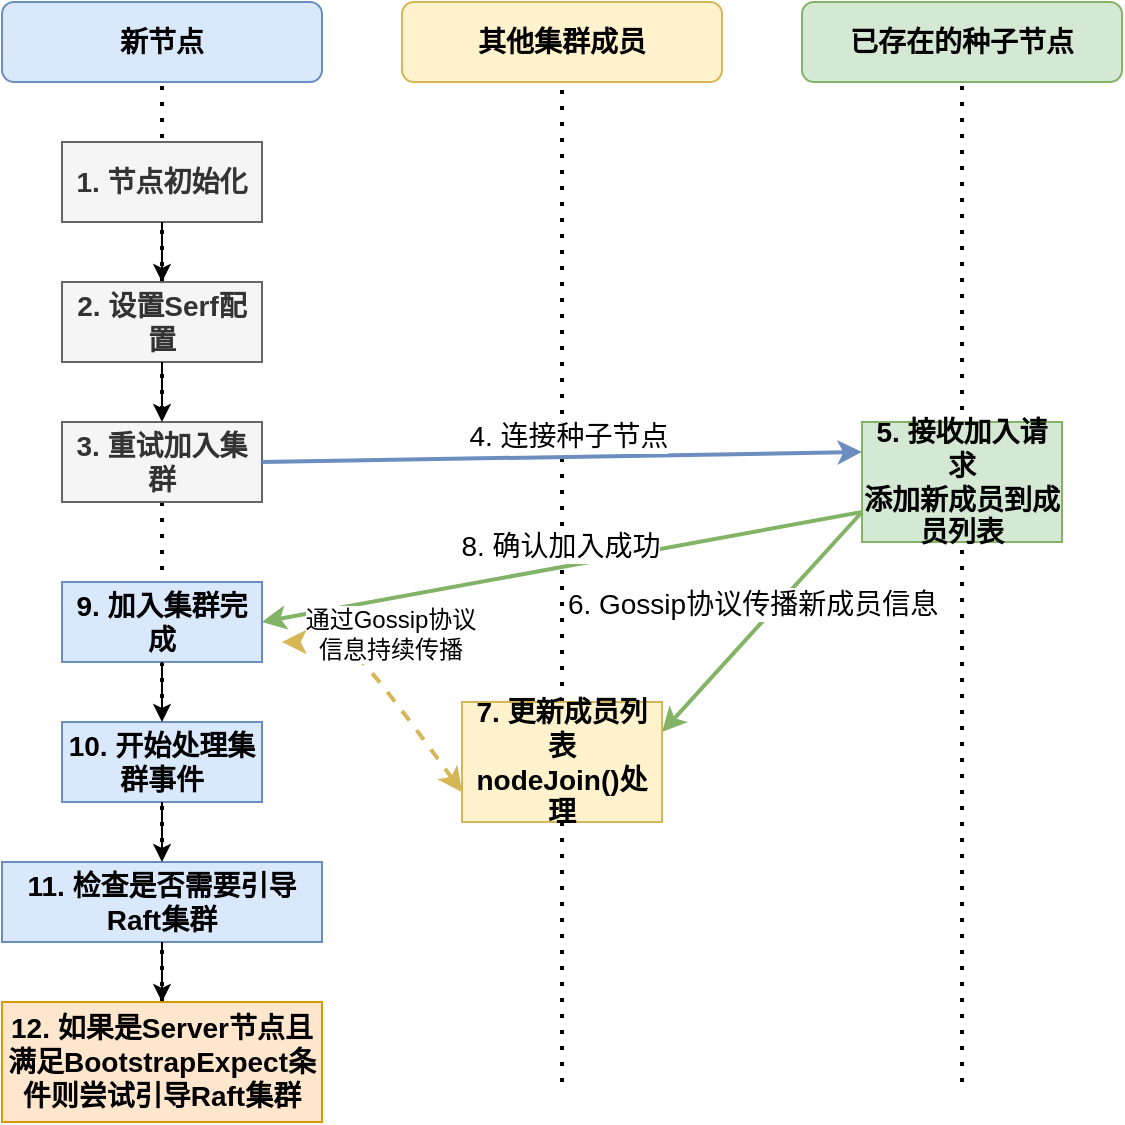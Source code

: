 <mxfile version="27.0.3">
  <diagram name="新节点加入Pulse集群的流程图" id="9xJ_I24ZfWTi6UqizXoI">
    <mxGraphModel dx="1128" dy="715" grid="0" gridSize="10" guides="1" tooltips="1" connect="1" arrows="1" fold="1" page="0" pageScale="1" pageWidth="850" pageHeight="1100" math="0" shadow="0">
      <root>
        <mxCell id="0" />
        <mxCell id="1" parent="0" />
        <mxCell id="kEvk5q5v2CjOmL9xkY69-2" value="新节点" style="rounded=1;whiteSpace=wrap;html=1;fillColor=#dae8fc;strokeColor=#6c8ebf;fontSize=14;fontStyle=1" vertex="1" parent="1">
          <mxGeometry x="120" y="110" width="160" height="40" as="geometry" />
        </mxCell>
        <mxCell id="kEvk5q5v2CjOmL9xkY69-3" value="已存在的种子节点" style="rounded=1;whiteSpace=wrap;html=1;fillColor=#d5e8d4;strokeColor=#82b366;fontSize=14;fontStyle=1" vertex="1" parent="1">
          <mxGeometry x="520" y="110" width="160" height="40" as="geometry" />
        </mxCell>
        <mxCell id="kEvk5q5v2CjOmL9xkY69-4" value="其他集群成员" style="rounded=1;whiteSpace=wrap;html=1;fillColor=#fff2cc;strokeColor=#d6b656;fontSize=14;fontStyle=1" vertex="1" parent="1">
          <mxGeometry x="320" y="110" width="160" height="40" as="geometry" />
        </mxCell>
        <mxCell id="kEvk5q5v2CjOmL9xkY69-5" value="" style="endArrow=none;dashed=1;html=1;dashPattern=1 3;strokeWidth=2;fontSize=14;entryX=0.5;entryY=1;entryDx=0;entryDy=0;" edge="1" parent="1" target="kEvk5q5v2CjOmL9xkY69-2">
          <mxGeometry width="50" height="50" relative="1" as="geometry">
            <mxPoint x="200" y="650" as="sourcePoint" />
            <mxPoint x="450" y="360" as="targetPoint" />
          </mxGeometry>
        </mxCell>
        <mxCell id="kEvk5q5v2CjOmL9xkY69-6" value="" style="endArrow=none;dashed=1;html=1;dashPattern=1 3;strokeWidth=2;fontSize=14;entryX=0.5;entryY=1;entryDx=0;entryDy=0;" edge="1" parent="1" target="kEvk5q5v2CjOmL9xkY69-4" source="kEvk5q5v2CjOmL9xkY69-16">
          <mxGeometry width="50" height="50" relative="1" as="geometry">
            <mxPoint x="400" y="650" as="sourcePoint" />
            <mxPoint x="450" y="360" as="targetPoint" />
          </mxGeometry>
        </mxCell>
        <mxCell id="kEvk5q5v2CjOmL9xkY69-7" value="" style="endArrow=none;dashed=1;html=1;dashPattern=1 3;strokeWidth=2;fontSize=14;entryX=0.5;entryY=1;entryDx=0;entryDy=0;" edge="1" parent="1" target="kEvk5q5v2CjOmL9xkY69-3">
          <mxGeometry width="50" height="50" relative="1" as="geometry">
            <mxPoint x="600" y="650" as="sourcePoint" />
            <mxPoint x="450" y="360" as="targetPoint" />
          </mxGeometry>
        </mxCell>
        <mxCell id="kEvk5q5v2CjOmL9xkY69-8" value="1. 节点初始化" style="rounded=0;whiteSpace=wrap;html=1;fillColor=#f5f5f5;strokeColor=#666666;fontColor=#333333;fontSize=14;fontStyle=1" vertex="1" parent="1">
          <mxGeometry x="150" y="180" width="100" height="40" as="geometry" />
        </mxCell>
        <mxCell id="kEvk5q5v2CjOmL9xkY69-9" value="2. 设置Serf配置" style="rounded=0;whiteSpace=wrap;html=1;fillColor=#f5f5f5;strokeColor=#666666;fontColor=#333333;fontSize=14;fontStyle=1" vertex="1" parent="1">
          <mxGeometry x="150" y="250" width="100" height="40" as="geometry" />
        </mxCell>
        <mxCell id="kEvk5q5v2CjOmL9xkY69-10" value="" style="endArrow=classic;html=1;fontSize=14;exitX=0.5;exitY=1;exitDx=0;exitDy=0;entryX=0.5;entryY=0;entryDx=0;entryDy=0;" edge="1" parent="1" source="kEvk5q5v2CjOmL9xkY69-8" target="kEvk5q5v2CjOmL9xkY69-9">
          <mxGeometry width="50" height="50" relative="1" as="geometry">
            <mxPoint x="400" y="290" as="sourcePoint" />
            <mxPoint x="450" y="240" as="targetPoint" />
          </mxGeometry>
        </mxCell>
        <mxCell id="kEvk5q5v2CjOmL9xkY69-11" value="3. 重试加入集群" style="rounded=0;whiteSpace=wrap;html=1;fillColor=#f5f5f5;strokeColor=#666666;fontColor=#333333;fontSize=14;fontStyle=1" vertex="1" parent="1">
          <mxGeometry x="150" y="320" width="100" height="40" as="geometry" />
        </mxCell>
        <mxCell id="kEvk5q5v2CjOmL9xkY69-12" value="" style="endArrow=classic;html=1;fontSize=14;exitX=0.5;exitY=1;exitDx=0;exitDy=0;entryX=0.5;entryY=0;entryDx=0;entryDy=0;" edge="1" parent="1" source="kEvk5q5v2CjOmL9xkY69-9" target="kEvk5q5v2CjOmL9xkY69-11">
          <mxGeometry width="50" height="50" relative="1" as="geometry">
            <mxPoint x="400" y="290" as="sourcePoint" />
            <mxPoint x="450" y="240" as="targetPoint" />
          </mxGeometry>
        </mxCell>
        <mxCell id="kEvk5q5v2CjOmL9xkY69-13" value="4. 连接种子节点" style="endArrow=classic;html=1;fontSize=14;exitX=1;exitY=0.5;exitDx=0;exitDy=0;entryX=0;entryY=0.25;entryDx=0;entryDy=0;strokeWidth=2;fillColor=#dae8fc;strokeColor=#6c8ebf;" edge="1" parent="1" source="kEvk5q5v2CjOmL9xkY69-11" target="kEvk5q5v2CjOmL9xkY69-14">
          <mxGeometry x="0.021" y="10" width="50" height="50" relative="1" as="geometry">
            <mxPoint x="400" y="290" as="sourcePoint" />
            <mxPoint x="560" y="340" as="targetPoint" />
            <mxPoint as="offset" />
          </mxGeometry>
        </mxCell>
        <mxCell id="kEvk5q5v2CjOmL9xkY69-14" value="5. 接收加入请求&lt;br&gt;添加新成员到成员列表" style="rounded=0;whiteSpace=wrap;html=1;fillColor=#d5e8d4;strokeColor=#82b366;fontSize=14;fontStyle=1" vertex="1" parent="1">
          <mxGeometry x="550" y="320" width="100" height="60" as="geometry" />
        </mxCell>
        <mxCell id="kEvk5q5v2CjOmL9xkY69-15" value="6. Gossip协议传播新成员信息" style="endArrow=classic;html=1;fontSize=14;exitX=0;exitY=0.75;exitDx=0;exitDy=0;entryX=1;entryY=0.25;entryDx=0;entryDy=0;strokeWidth=2;fillColor=#d5e8d4;strokeColor=#82b366;" edge="1" parent="1" source="kEvk5q5v2CjOmL9xkY69-14" target="kEvk5q5v2CjOmL9xkY69-16">
          <mxGeometry x="-0.045" y="-10" width="50" height="50" relative="1" as="geometry">
            <mxPoint x="400" y="390" as="sourcePoint" />
            <mxPoint x="450" y="340" as="targetPoint" />
            <mxPoint as="offset" />
          </mxGeometry>
        </mxCell>
        <mxCell id="kEvk5q5v2CjOmL9xkY69-17" value="8. 确认加入成功" style="endArrow=classic;html=1;fontSize=14;exitX=0;exitY=0.75;exitDx=0;exitDy=0;entryX=1;entryY=0.5;entryDx=0;entryDy=0;strokeWidth=2;fillColor=#d5e8d4;strokeColor=#82b366;" edge="1" parent="1" source="kEvk5q5v2CjOmL9xkY69-14" target="kEvk5q5v2CjOmL9xkY69-18">
          <mxGeometry x="-0.006" y="-10" width="50" height="50" relative="1" as="geometry">
            <mxPoint x="400" y="390" as="sourcePoint" />
            <mxPoint x="250" y="400" as="targetPoint" />
            <mxPoint as="offset" />
          </mxGeometry>
        </mxCell>
        <mxCell id="kEvk5q5v2CjOmL9xkY69-18" value="9. 加入集群完成" style="rounded=0;whiteSpace=wrap;html=1;fillColor=#dae8fc;strokeColor=#6c8ebf;fontSize=14;fontStyle=1" vertex="1" parent="1">
          <mxGeometry x="150" y="400" width="100" height="40" as="geometry" />
        </mxCell>
        <mxCell id="kEvk5q5v2CjOmL9xkY69-19" value="10. 开始处理集群事件" style="rounded=0;whiteSpace=wrap;html=1;fillColor=#dae8fc;strokeColor=#6c8ebf;fontSize=14;fontStyle=1" vertex="1" parent="1">
          <mxGeometry x="150" y="470" width="100" height="40" as="geometry" />
        </mxCell>
        <mxCell id="kEvk5q5v2CjOmL9xkY69-20" value="" style="endArrow=classic;html=1;fontSize=14;exitX=0.5;exitY=1;exitDx=0;exitDy=0;entryX=0.5;entryY=0;entryDx=0;entryDy=0;" edge="1" parent="1" source="kEvk5q5v2CjOmL9xkY69-18" target="kEvk5q5v2CjOmL9xkY69-19">
          <mxGeometry width="50" height="50" relative="1" as="geometry">
            <mxPoint x="400" y="390" as="sourcePoint" />
            <mxPoint x="450" y="340" as="targetPoint" />
          </mxGeometry>
        </mxCell>
        <mxCell id="kEvk5q5v2CjOmL9xkY69-21" value="11. 检查是否需要引导Raft集群" style="rounded=0;whiteSpace=wrap;html=1;fillColor=#dae8fc;strokeColor=#6c8ebf;fontSize=14;fontStyle=1" vertex="1" parent="1">
          <mxGeometry x="120" y="540" width="160" height="40" as="geometry" />
        </mxCell>
        <mxCell id="kEvk5q5v2CjOmL9xkY69-22" value="" style="endArrow=classic;html=1;fontSize=14;exitX=0.5;exitY=1;exitDx=0;exitDy=0;entryX=0.5;entryY=0;entryDx=0;entryDy=0;" edge="1" parent="1" source="kEvk5q5v2CjOmL9xkY69-19" target="kEvk5q5v2CjOmL9xkY69-21">
          <mxGeometry width="50" height="50" relative="1" as="geometry">
            <mxPoint x="400" y="510" as="sourcePoint" />
            <mxPoint x="450" y="460" as="targetPoint" />
          </mxGeometry>
        </mxCell>
        <mxCell id="kEvk5q5v2CjOmL9xkY69-23" value="12. 如果是Server节点且满足BootstrapExpect条件则尝试引导Raft集群" style="rounded=0;whiteSpace=wrap;html=1;fillColor=#ffe6cc;strokeColor=#d79b00;fontSize=14;fontStyle=1" vertex="1" parent="1">
          <mxGeometry x="120" y="610" width="160" height="60" as="geometry" />
        </mxCell>
        <mxCell id="kEvk5q5v2CjOmL9xkY69-24" value="" style="endArrow=classic;html=1;fontSize=14;exitX=0.5;exitY=1;exitDx=0;exitDy=0;entryX=0.5;entryY=0;entryDx=0;entryDy=0;" edge="1" parent="1" source="kEvk5q5v2CjOmL9xkY69-21" target="kEvk5q5v2CjOmL9xkY69-23">
          <mxGeometry width="50" height="50" relative="1" as="geometry">
            <mxPoint x="400" y="510" as="sourcePoint" />
            <mxPoint x="450" y="460" as="targetPoint" />
          </mxGeometry>
        </mxCell>
        <mxCell id="kEvk5q5v2CjOmL9xkY69-29" value="通过Gossip协议&lt;br&gt;信息持续传播" style="curved=1;endArrow=classic;html=1;fontSize=12;exitX=0;exitY=0.75;exitDx=0;exitDy=0;strokeWidth=2;fillColor=#fff2cc;strokeColor=#d6b656;startArrow=classic;startFill=1;dashed=1;" edge="1" parent="1" source="kEvk5q5v2CjOmL9xkY69-16">
          <mxGeometry x="0.3" y="-20" width="50" height="50" relative="1" as="geometry">
            <mxPoint x="400" y="440" as="sourcePoint" />
            <mxPoint x="260" y="430" as="targetPoint" />
            <Array as="points">
              <mxPoint x="310" y="450" />
              <mxPoint x="290" y="430" />
            </Array>
            <mxPoint as="offset" />
          </mxGeometry>
        </mxCell>
        <mxCell id="kEvk5q5v2CjOmL9xkY69-30" value="" style="endArrow=none;dashed=1;html=1;dashPattern=1 3;strokeWidth=2;fontSize=14;entryX=0.5;entryY=1;entryDx=0;entryDy=0;" edge="1" parent="1" target="kEvk5q5v2CjOmL9xkY69-16">
          <mxGeometry width="50" height="50" relative="1" as="geometry">
            <mxPoint x="400" y="650" as="sourcePoint" />
            <mxPoint x="400" y="150" as="targetPoint" />
          </mxGeometry>
        </mxCell>
        <mxCell id="kEvk5q5v2CjOmL9xkY69-16" value="7. 更新成员列表&lt;br&gt;nodeJoin()处理" style="rounded=0;whiteSpace=wrap;html=1;fillColor=#fff2cc;strokeColor=#d6b656;fontSize=14;fontStyle=1" vertex="1" parent="1">
          <mxGeometry x="350" y="460" width="100" height="60" as="geometry" />
        </mxCell>
      </root>
    </mxGraphModel>
  </diagram>
</mxfile>
